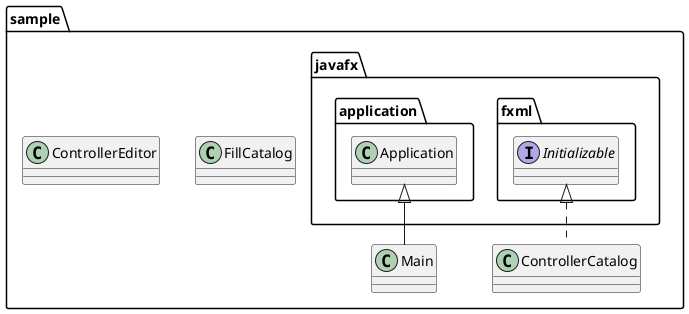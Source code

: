 @startuml

package sample <<Folder>>{
class Main extends javafx.application.Application
class FillCatalog
class ControllerCatalog implements javafx.fxml.Initializable
class ControllerEditor
}

@enduml